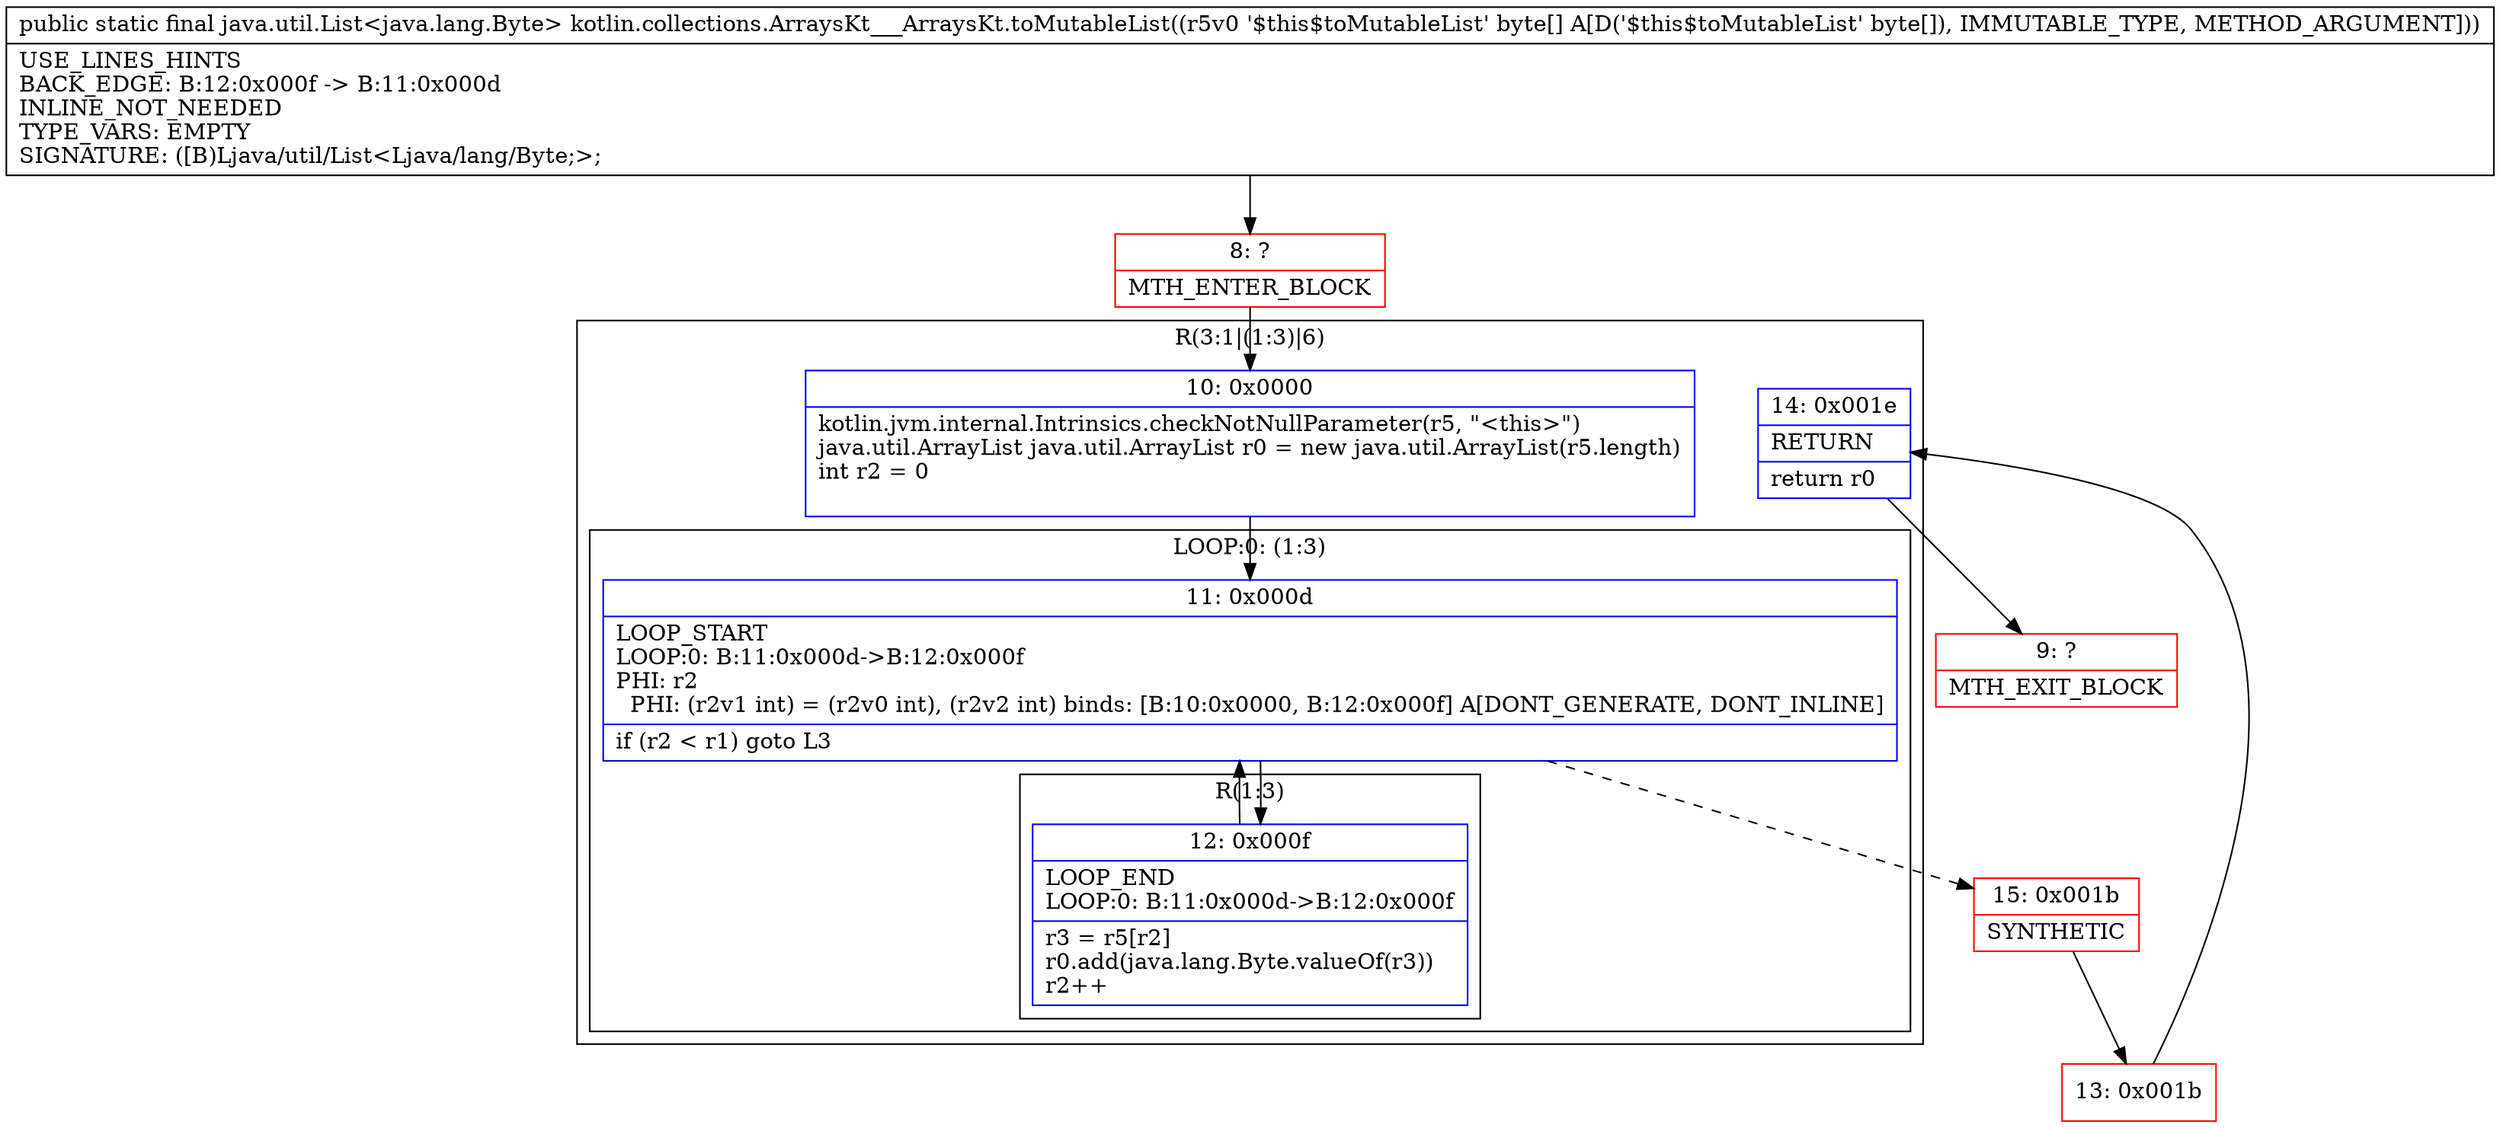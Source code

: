 digraph "CFG forkotlin.collections.ArraysKt___ArraysKt.toMutableList([B)Ljava\/util\/List;" {
subgraph cluster_Region_1157398670 {
label = "R(3:1|(1:3)|6)";
node [shape=record,color=blue];
Node_10 [shape=record,label="{10\:\ 0x0000|kotlin.jvm.internal.Intrinsics.checkNotNullParameter(r5, \"\<this\>\")\ljava.util.ArrayList java.util.ArrayList r0 = new java.util.ArrayList(r5.length)\lint r2 = 0\l\l}"];
subgraph cluster_LoopRegion_305244058 {
label = "LOOP:0: (1:3)";
node [shape=record,color=blue];
Node_11 [shape=record,label="{11\:\ 0x000d|LOOP_START\lLOOP:0: B:11:0x000d\-\>B:12:0x000f\lPHI: r2 \l  PHI: (r2v1 int) = (r2v0 int), (r2v2 int) binds: [B:10:0x0000, B:12:0x000f] A[DONT_GENERATE, DONT_INLINE]\l|if (r2 \< r1) goto L3\l}"];
subgraph cluster_Region_1045762227 {
label = "R(1:3)";
node [shape=record,color=blue];
Node_12 [shape=record,label="{12\:\ 0x000f|LOOP_END\lLOOP:0: B:11:0x000d\-\>B:12:0x000f\l|r3 = r5[r2]\lr0.add(java.lang.Byte.valueOf(r3))\lr2++\l}"];
}
}
Node_14 [shape=record,label="{14\:\ 0x001e|RETURN\l|return r0\l}"];
}
Node_8 [shape=record,color=red,label="{8\:\ ?|MTH_ENTER_BLOCK\l}"];
Node_15 [shape=record,color=red,label="{15\:\ 0x001b|SYNTHETIC\l}"];
Node_13 [shape=record,color=red,label="{13\:\ 0x001b}"];
Node_9 [shape=record,color=red,label="{9\:\ ?|MTH_EXIT_BLOCK\l}"];
MethodNode[shape=record,label="{public static final java.util.List\<java.lang.Byte\> kotlin.collections.ArraysKt___ArraysKt.toMutableList((r5v0 '$this$toMutableList' byte[] A[D('$this$toMutableList' byte[]), IMMUTABLE_TYPE, METHOD_ARGUMENT]))  | USE_LINES_HINTS\lBACK_EDGE: B:12:0x000f \-\> B:11:0x000d\lINLINE_NOT_NEEDED\lTYPE_VARS: EMPTY\lSIGNATURE: ([B)Ljava\/util\/List\<Ljava\/lang\/Byte;\>;\l}"];
MethodNode -> Node_8;Node_10 -> Node_11;
Node_11 -> Node_12;
Node_11 -> Node_15[style=dashed];
Node_12 -> Node_11;
Node_14 -> Node_9;
Node_8 -> Node_10;
Node_15 -> Node_13;
Node_13 -> Node_14;
}

